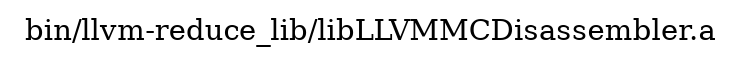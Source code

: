digraph "bin/llvm-reduce_lib/libLLVMMCDisassembler.a" {
	label="bin/llvm-reduce_lib/libLLVMMCDisassembler.a";
	rankdir=LR;

}

